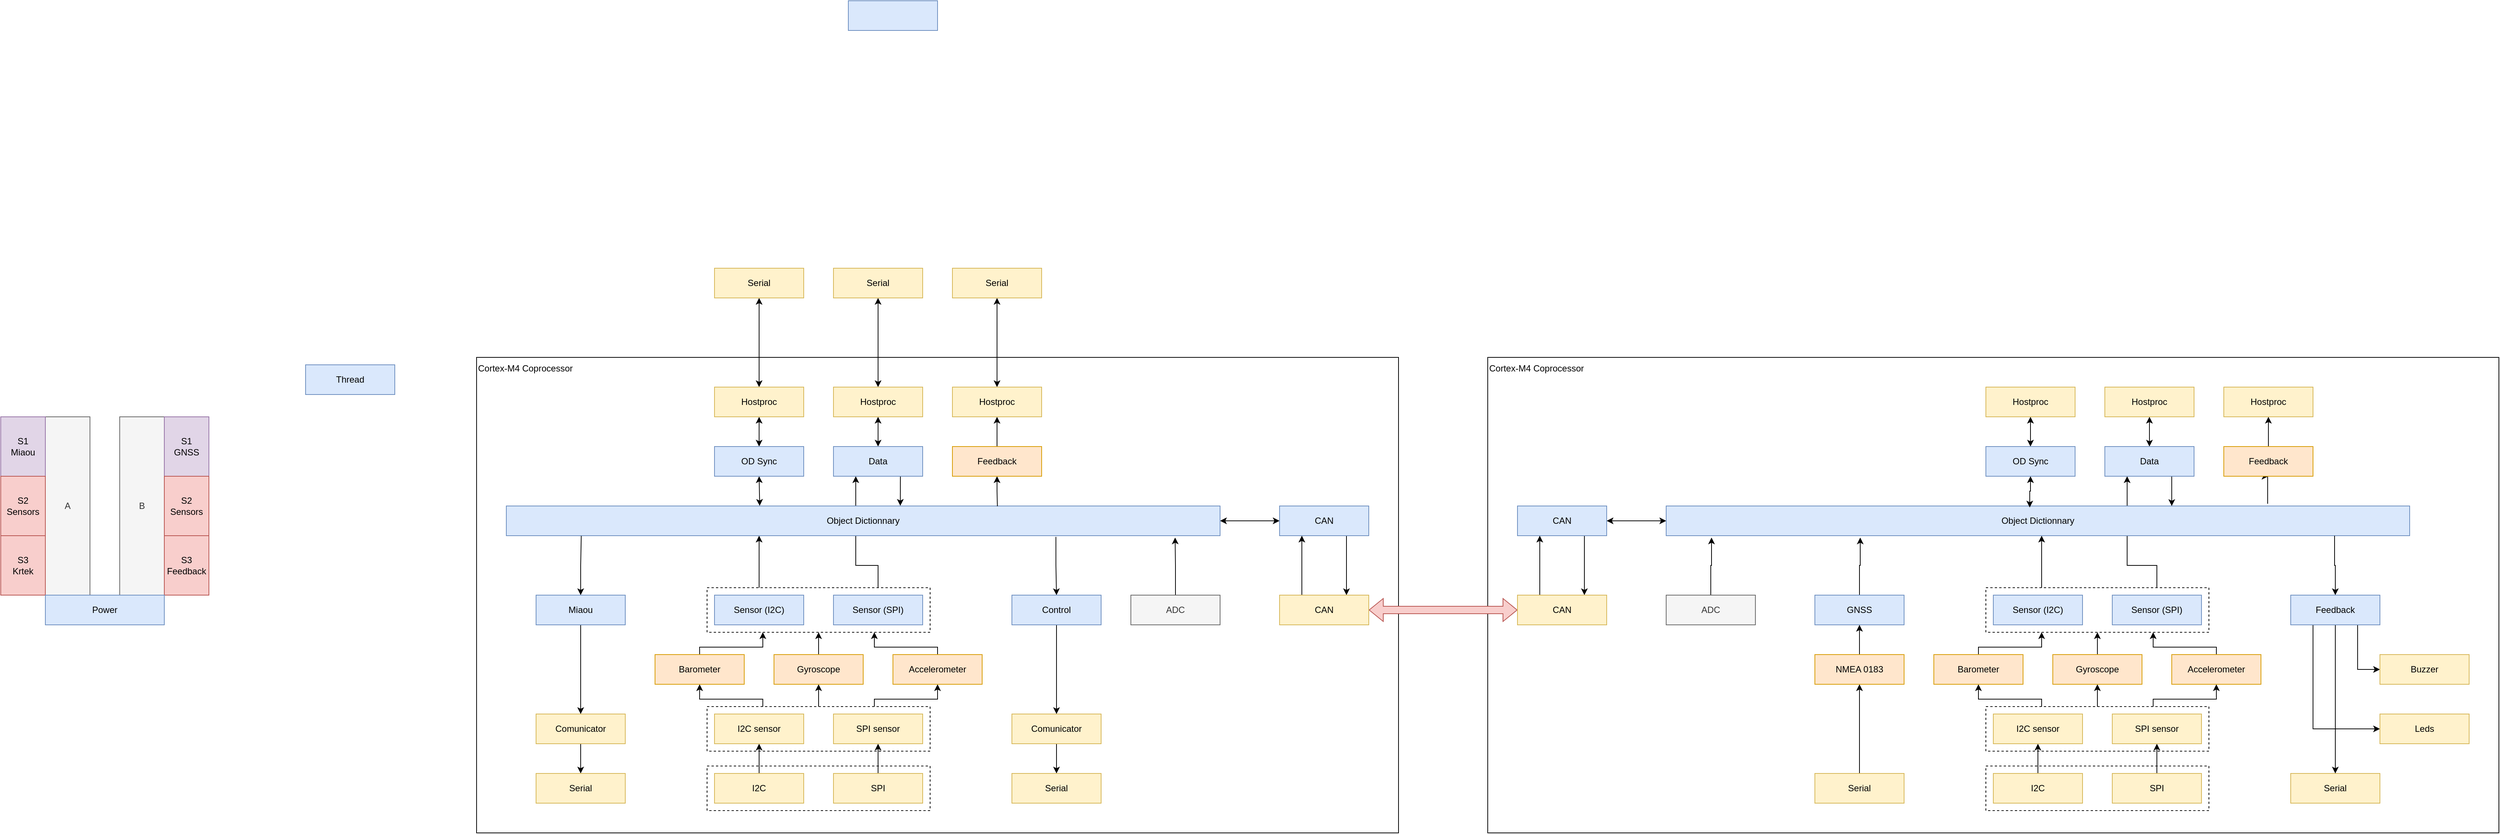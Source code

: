 <mxfile version="20.2.3" type="github">
  <diagram id="oHM9Ts-oEpWvEqwn-NW8" name="Page-1">
    <mxGraphModel dx="3694" dy="2620" grid="1" gridSize="10" guides="1" tooltips="1" connect="1" arrows="1" fold="1" page="1" pageScale="1" pageWidth="850" pageHeight="1100" math="0" shadow="0">
      <root>
        <mxCell id="0" />
        <mxCell id="1" parent="0" />
        <mxCell id="fYRwV2_t_8ricet78tLy-146" value="" style="rounded=0;whiteSpace=wrap;html=1;fillColor=none;" vertex="1" parent="1">
          <mxGeometry x="1400" width="1360" height="640" as="geometry" />
        </mxCell>
        <mxCell id="fYRwV2_t_8ricet78tLy-145" value="" style="rounded=0;whiteSpace=wrap;html=1;fillColor=none;" vertex="1" parent="1">
          <mxGeometry x="40" width="1240" height="640" as="geometry" />
        </mxCell>
        <mxCell id="fYRwV2_t_8ricet78tLy-48" value="" style="edgeStyle=orthogonalEdgeStyle;rounded=0;orthogonalLoop=1;jettySize=auto;html=1;" edge="1" parent="1" source="fYRwV2_t_8ricet78tLy-1">
          <mxGeometry relative="1" as="geometry">
            <mxPoint x="420" y="240" as="targetPoint" />
            <Array as="points">
              <mxPoint x="420" y="240" />
            </Array>
          </mxGeometry>
        </mxCell>
        <mxCell id="fYRwV2_t_8ricet78tLy-47" style="edgeStyle=orthogonalEdgeStyle;rounded=0;orthogonalLoop=1;jettySize=auto;html=1;entryX=0.25;entryY=1;entryDx=0;entryDy=0;exitX=0.5;exitY=0;exitDx=0;exitDy=0;" edge="1" parent="1" source="fYRwV2_t_8ricet78tLy-2" target="fYRwV2_t_8ricet78tLy-43">
          <mxGeometry relative="1" as="geometry">
            <mxPoint x="580" y="270" as="sourcePoint" />
            <Array as="points">
              <mxPoint x="580" y="280" />
              <mxPoint x="550" y="280" />
            </Array>
          </mxGeometry>
        </mxCell>
        <mxCell id="fYRwV2_t_8ricet78tLy-65" style="edgeStyle=orthogonalEdgeStyle;rounded=0;orthogonalLoop=1;jettySize=auto;html=1;exitX=0.25;exitY=0;exitDx=0;exitDy=0;entryX=0.5;entryY=1;entryDx=0;entryDy=0;startArrow=none;startFill=0;endArrow=classic;endFill=1;" edge="1" parent="1" source="fYRwV2_t_8ricet78tLy-12" target="fYRwV2_t_8ricet78tLy-29">
          <mxGeometry relative="1" as="geometry">
            <Array as="points">
              <mxPoint x="425" y="460" />
              <mxPoint x="340" y="460" />
            </Array>
          </mxGeometry>
        </mxCell>
        <mxCell id="fYRwV2_t_8ricet78tLy-66" style="edgeStyle=orthogonalEdgeStyle;rounded=0;orthogonalLoop=1;jettySize=auto;html=1;exitX=0.5;exitY=0;exitDx=0;exitDy=0;entryX=0.5;entryY=1;entryDx=0;entryDy=0;startArrow=none;startFill=0;endArrow=classic;endFill=1;" edge="1" parent="1" source="fYRwV2_t_8ricet78tLy-12" target="fYRwV2_t_8ricet78tLy-30">
          <mxGeometry relative="1" as="geometry" />
        </mxCell>
        <mxCell id="fYRwV2_t_8ricet78tLy-67" style="edgeStyle=orthogonalEdgeStyle;rounded=0;orthogonalLoop=1;jettySize=auto;html=1;exitX=0.75;exitY=0;exitDx=0;exitDy=0;entryX=0.5;entryY=1;entryDx=0;entryDy=0;startArrow=none;startFill=0;endArrow=classic;endFill=1;" edge="1" parent="1" source="fYRwV2_t_8ricet78tLy-12" target="fYRwV2_t_8ricet78tLy-31">
          <mxGeometry relative="1" as="geometry">
            <Array as="points">
              <mxPoint x="575" y="460" />
              <mxPoint x="660" y="460" />
            </Array>
          </mxGeometry>
        </mxCell>
        <mxCell id="fYRwV2_t_8ricet78tLy-12" value="" style="rounded=0;whiteSpace=wrap;html=1;dashed=1;fillColor=none;" vertex="1" parent="1">
          <mxGeometry x="350" y="470" width="300" height="60" as="geometry" />
        </mxCell>
        <mxCell id="fYRwV2_t_8ricet78tLy-13" value="" style="rounded=0;whiteSpace=wrap;html=1;dashed=1;fillColor=none;" vertex="1" parent="1">
          <mxGeometry x="350" y="550" width="300" height="60" as="geometry" />
        </mxCell>
        <mxCell id="fYRwV2_t_8ricet78tLy-11" value="" style="rounded=0;whiteSpace=wrap;html=1;dashed=1;fillColor=default;" vertex="1" parent="1">
          <mxGeometry x="350" y="310" width="300" height="60" as="geometry" />
        </mxCell>
        <mxCell id="fYRwV2_t_8ricet78tLy-1" value="Sensor (I2C)" style="rounded=0;whiteSpace=wrap;html=1;fillColor=#dae8fc;strokeColor=#6c8ebf;" vertex="1" parent="1">
          <mxGeometry x="360" y="320" width="120" height="40" as="geometry" />
        </mxCell>
        <mxCell id="fYRwV2_t_8ricet78tLy-2" value="&lt;div&gt;Sensor (SPI)&lt;/div&gt;" style="rounded=0;whiteSpace=wrap;html=1;fillColor=#dae8fc;strokeColor=#6c8ebf;" vertex="1" parent="1">
          <mxGeometry x="520" y="320" width="120" height="40" as="geometry" />
        </mxCell>
        <mxCell id="fYRwV2_t_8ricet78tLy-62" style="edgeStyle=orthogonalEdgeStyle;rounded=0;orthogonalLoop=1;jettySize=auto;html=1;exitX=0.5;exitY=1;exitDx=0;exitDy=0;entryX=0.5;entryY=0;entryDx=0;entryDy=0;startArrow=none;startFill=0;endArrow=classic;endFill=1;" edge="1" parent="1" source="fYRwV2_t_8ricet78tLy-3" target="fYRwV2_t_8ricet78tLy-26">
          <mxGeometry relative="1" as="geometry" />
        </mxCell>
        <mxCell id="fYRwV2_t_8ricet78tLy-3" value="Comunicator" style="rounded=0;whiteSpace=wrap;html=1;fillColor=#fff2cc;strokeColor=#d6b656;" vertex="1" parent="1">
          <mxGeometry x="120" y="480" width="120" height="40" as="geometry" />
        </mxCell>
        <mxCell id="fYRwV2_t_8ricet78tLy-77" style="edgeStyle=orthogonalEdgeStyle;rounded=0;orthogonalLoop=1;jettySize=auto;html=1;exitX=1;exitY=0.5;exitDx=0;exitDy=0;entryX=0;entryY=0.5;entryDx=0;entryDy=0;startArrow=classic;startFill=1;endArrow=classic;endFill=1;" edge="1" parent="1" source="fYRwV2_t_8ricet78tLy-4" target="fYRwV2_t_8ricet78tLy-40">
          <mxGeometry relative="1" as="geometry" />
        </mxCell>
        <mxCell id="fYRwV2_t_8ricet78tLy-4" value="Object Dictionnary" style="rounded=0;whiteSpace=wrap;html=1;fillColor=#dae8fc;strokeColor=#6c8ebf;" vertex="1" parent="1">
          <mxGeometry x="80" y="200" width="960" height="40" as="geometry" />
        </mxCell>
        <mxCell id="fYRwV2_t_8ricet78tLy-6" value="Thread" style="rounded=0;whiteSpace=wrap;html=1;fillColor=#dae8fc;strokeColor=#6c8ebf;" vertex="1" parent="1">
          <mxGeometry x="-190" y="10" width="120" height="40" as="geometry" />
        </mxCell>
        <mxCell id="fYRwV2_t_8ricet78tLy-63" style="edgeStyle=orthogonalEdgeStyle;rounded=0;orthogonalLoop=1;jettySize=auto;html=1;exitX=0.5;exitY=0;exitDx=0;exitDy=0;entryX=0.5;entryY=1;entryDx=0;entryDy=0;startArrow=none;startFill=0;endArrow=classic;endFill=1;" edge="1" parent="1" source="fYRwV2_t_8ricet78tLy-7" target="fYRwV2_t_8ricet78tLy-8">
          <mxGeometry relative="1" as="geometry" />
        </mxCell>
        <mxCell id="fYRwV2_t_8ricet78tLy-7" value="I2C" style="rounded=0;whiteSpace=wrap;html=1;fillColor=#fff2cc;strokeColor=#d6b656;" vertex="1" parent="1">
          <mxGeometry x="360" y="560" width="120" height="40" as="geometry" />
        </mxCell>
        <mxCell id="fYRwV2_t_8ricet78tLy-8" value="I2C sensor" style="rounded=0;whiteSpace=wrap;html=1;fillColor=#fff2cc;strokeColor=#d6b656;" vertex="1" parent="1">
          <mxGeometry x="360" y="480" width="120" height="40" as="geometry" />
        </mxCell>
        <mxCell id="fYRwV2_t_8ricet78tLy-64" style="edgeStyle=orthogonalEdgeStyle;rounded=0;orthogonalLoop=1;jettySize=auto;html=1;exitX=0.5;exitY=0;exitDx=0;exitDy=0;entryX=0.5;entryY=1;entryDx=0;entryDy=0;startArrow=none;startFill=0;endArrow=classic;endFill=1;" edge="1" parent="1" source="fYRwV2_t_8ricet78tLy-9" target="fYRwV2_t_8ricet78tLy-10">
          <mxGeometry relative="1" as="geometry" />
        </mxCell>
        <mxCell id="fYRwV2_t_8ricet78tLy-9" value="SPI" style="rounded=0;whiteSpace=wrap;html=1;fillColor=#fff2cc;strokeColor=#d6b656;" vertex="1" parent="1">
          <mxGeometry x="520" y="560" width="120" height="40" as="geometry" />
        </mxCell>
        <mxCell id="fYRwV2_t_8ricet78tLy-10" value="SPI sensor" style="rounded=0;whiteSpace=wrap;html=1;fillColor=#fff2cc;strokeColor=#d6b656;" vertex="1" parent="1">
          <mxGeometry x="520" y="480" width="120" height="40" as="geometry" />
        </mxCell>
        <mxCell id="fYRwV2_t_8ricet78tLy-14" value="A" style="rounded=0;whiteSpace=wrap;html=1;fillColor=#f5f5f5;fontColor=#333333;strokeColor=#666666;" vertex="1" parent="1">
          <mxGeometry x="-540" y="80" width="60" height="240" as="geometry" />
        </mxCell>
        <mxCell id="fYRwV2_t_8ricet78tLy-15" value="B" style="rounded=0;whiteSpace=wrap;html=1;fillColor=#f5f5f5;fontColor=#333333;strokeColor=#666666;" vertex="1" parent="1">
          <mxGeometry x="-440" y="80" width="60" height="240" as="geometry" />
        </mxCell>
        <mxCell id="fYRwV2_t_8ricet78tLy-16" value="S1&lt;br&gt;Miaou" style="rounded=0;whiteSpace=wrap;html=1;fillColor=#e1d5e7;strokeColor=#9673a6;" vertex="1" parent="1">
          <mxGeometry x="-600" y="80" width="60" height="80" as="geometry" />
        </mxCell>
        <mxCell id="fYRwV2_t_8ricet78tLy-17" value="S2&lt;br&gt;Sensors" style="rounded=0;whiteSpace=wrap;html=1;fillColor=#f8cecc;strokeColor=#b85450;" vertex="1" parent="1">
          <mxGeometry x="-600" y="160" width="60" height="80" as="geometry" />
        </mxCell>
        <mxCell id="fYRwV2_t_8ricet78tLy-18" value="S1&lt;br&gt;GNSS" style="rounded=0;whiteSpace=wrap;html=1;fillColor=#e1d5e7;strokeColor=#9673a6;" vertex="1" parent="1">
          <mxGeometry x="-380" y="80" width="60" height="80" as="geometry" />
        </mxCell>
        <mxCell id="fYRwV2_t_8ricet78tLy-19" value="S2&lt;br&gt;Sensors" style="rounded=0;whiteSpace=wrap;html=1;fillColor=#f8cecc;strokeColor=#b85450;" vertex="1" parent="1">
          <mxGeometry x="-380" y="160" width="60" height="80" as="geometry" />
        </mxCell>
        <mxCell id="fYRwV2_t_8ricet78tLy-20" value="S3&lt;br&gt;Krtek" style="rounded=0;whiteSpace=wrap;html=1;fillColor=#f8cecc;strokeColor=#b85450;" vertex="1" parent="1">
          <mxGeometry x="-600" y="240" width="60" height="80" as="geometry" />
        </mxCell>
        <mxCell id="fYRwV2_t_8ricet78tLy-21" value="S3&lt;br&gt;Feedback" style="rounded=0;whiteSpace=wrap;html=1;fillColor=#f8cecc;strokeColor=#b85450;" vertex="1" parent="1">
          <mxGeometry x="-380" y="240" width="60" height="80" as="geometry" />
        </mxCell>
        <mxCell id="fYRwV2_t_8ricet78tLy-22" value="Power" style="rounded=0;whiteSpace=wrap;html=1;fillColor=#dae8fc;strokeColor=#6c8ebf;" vertex="1" parent="1">
          <mxGeometry x="-540" y="320" width="160" height="40" as="geometry" />
        </mxCell>
        <mxCell id="fYRwV2_t_8ricet78tLy-72" style="edgeStyle=orthogonalEdgeStyle;rounded=0;orthogonalLoop=1;jettySize=auto;html=1;exitX=0.5;exitY=1;exitDx=0;exitDy=0;entryX=0.5;entryY=0;entryDx=0;entryDy=0;startArrow=none;startFill=0;endArrow=classic;endFill=1;" edge="1" parent="1" source="fYRwV2_t_8ricet78tLy-25" target="fYRwV2_t_8ricet78tLy-27">
          <mxGeometry relative="1" as="geometry" />
        </mxCell>
        <mxCell id="fYRwV2_t_8ricet78tLy-25" value="Comunicator" style="rounded=0;whiteSpace=wrap;html=1;fillColor=#fff2cc;strokeColor=#d6b656;" vertex="1" parent="1">
          <mxGeometry x="760" y="480" width="120" height="40" as="geometry" />
        </mxCell>
        <mxCell id="fYRwV2_t_8ricet78tLy-26" value="Serial" style="rounded=0;whiteSpace=wrap;html=1;fillColor=#fff2cc;strokeColor=#d6b656;" vertex="1" parent="1">
          <mxGeometry x="120" y="560" width="120" height="40" as="geometry" />
        </mxCell>
        <mxCell id="fYRwV2_t_8ricet78tLy-27" value="Serial" style="rounded=0;whiteSpace=wrap;html=1;fillColor=#fff2cc;strokeColor=#d6b656;" vertex="1" parent="1">
          <mxGeometry x="760" y="560" width="120" height="40" as="geometry" />
        </mxCell>
        <mxCell id="fYRwV2_t_8ricet78tLy-60" style="edgeStyle=orthogonalEdgeStyle;rounded=0;orthogonalLoop=1;jettySize=auto;html=1;exitX=0.5;exitY=0;exitDx=0;exitDy=0;entryX=0.105;entryY=1.008;entryDx=0;entryDy=0;entryPerimeter=0;startArrow=classic;startFill=1;endArrow=none;endFill=0;" edge="1" parent="1" source="fYRwV2_t_8ricet78tLy-28" target="fYRwV2_t_8ricet78tLy-4">
          <mxGeometry relative="1" as="geometry" />
        </mxCell>
        <mxCell id="fYRwV2_t_8ricet78tLy-61" style="edgeStyle=orthogonalEdgeStyle;rounded=0;orthogonalLoop=1;jettySize=auto;html=1;exitX=0.5;exitY=1;exitDx=0;exitDy=0;entryX=0.5;entryY=0;entryDx=0;entryDy=0;startArrow=none;startFill=0;endArrow=classic;endFill=1;" edge="1" parent="1" source="fYRwV2_t_8ricet78tLy-28" target="fYRwV2_t_8ricet78tLy-3">
          <mxGeometry relative="1" as="geometry" />
        </mxCell>
        <mxCell id="fYRwV2_t_8ricet78tLy-28" value="Miaou" style="rounded=0;whiteSpace=wrap;html=1;fillColor=#dae8fc;strokeColor=#6c8ebf;" vertex="1" parent="1">
          <mxGeometry x="120" y="320" width="120" height="40" as="geometry" />
        </mxCell>
        <mxCell id="fYRwV2_t_8ricet78tLy-68" style="edgeStyle=orthogonalEdgeStyle;rounded=0;orthogonalLoop=1;jettySize=auto;html=1;exitX=0.5;exitY=0;exitDx=0;exitDy=0;entryX=0.25;entryY=1;entryDx=0;entryDy=0;startArrow=none;startFill=0;endArrow=classic;endFill=1;" edge="1" parent="1" source="fYRwV2_t_8ricet78tLy-29" target="fYRwV2_t_8ricet78tLy-11">
          <mxGeometry relative="1" as="geometry">
            <Array as="points">
              <mxPoint x="340" y="390" />
              <mxPoint x="425" y="390" />
            </Array>
          </mxGeometry>
        </mxCell>
        <mxCell id="fYRwV2_t_8ricet78tLy-29" value="Barometer" style="rounded=0;whiteSpace=wrap;html=1;fillColor=#ffe6cc;strokeColor=#d79b00;" vertex="1" parent="1">
          <mxGeometry x="280" y="400" width="120" height="40" as="geometry" />
        </mxCell>
        <mxCell id="fYRwV2_t_8ricet78tLy-70" style="edgeStyle=orthogonalEdgeStyle;rounded=0;orthogonalLoop=1;jettySize=auto;html=1;exitX=0.5;exitY=0;exitDx=0;exitDy=0;entryX=0.5;entryY=1;entryDx=0;entryDy=0;startArrow=none;startFill=0;endArrow=classic;endFill=1;" edge="1" parent="1" source="fYRwV2_t_8ricet78tLy-30" target="fYRwV2_t_8ricet78tLy-11">
          <mxGeometry relative="1" as="geometry" />
        </mxCell>
        <mxCell id="fYRwV2_t_8ricet78tLy-30" value="Gyroscope" style="rounded=0;whiteSpace=wrap;html=1;fillColor=#ffe6cc;strokeColor=#d79b00;" vertex="1" parent="1">
          <mxGeometry x="440" y="400" width="120" height="40" as="geometry" />
        </mxCell>
        <mxCell id="fYRwV2_t_8ricet78tLy-69" style="edgeStyle=orthogonalEdgeStyle;rounded=0;orthogonalLoop=1;jettySize=auto;html=1;exitX=0.5;exitY=0;exitDx=0;exitDy=0;entryX=0.75;entryY=1;entryDx=0;entryDy=0;startArrow=none;startFill=0;endArrow=classic;endFill=1;" edge="1" parent="1" source="fYRwV2_t_8ricet78tLy-31" target="fYRwV2_t_8ricet78tLy-11">
          <mxGeometry relative="1" as="geometry">
            <Array as="points">
              <mxPoint x="660" y="390" />
              <mxPoint x="575" y="390" />
            </Array>
          </mxGeometry>
        </mxCell>
        <mxCell id="fYRwV2_t_8ricet78tLy-31" value="Accelerometer" style="rounded=0;whiteSpace=wrap;html=1;fillColor=#ffe6cc;strokeColor=#d79b00;" vertex="1" parent="1">
          <mxGeometry x="600" y="400" width="120" height="40" as="geometry" />
        </mxCell>
        <mxCell id="fYRwV2_t_8ricet78tLy-143" style="edgeStyle=orthogonalEdgeStyle;rounded=0;orthogonalLoop=1;jettySize=auto;html=1;exitX=0.5;exitY=0;exitDx=0;exitDy=0;entryX=0.937;entryY=1.062;entryDx=0;entryDy=0;entryPerimeter=0;startArrow=none;startFill=0;endArrow=classic;endFill=1;" edge="1" parent="1" source="fYRwV2_t_8ricet78tLy-38" target="fYRwV2_t_8ricet78tLy-4">
          <mxGeometry relative="1" as="geometry" />
        </mxCell>
        <mxCell id="fYRwV2_t_8ricet78tLy-38" value="ADC" style="rounded=0;whiteSpace=wrap;html=1;fillColor=#f5f5f5;strokeColor=#666666;fontColor=#333333;" vertex="1" parent="1">
          <mxGeometry x="920" y="320" width="120" height="40" as="geometry" />
        </mxCell>
        <mxCell id="fYRwV2_t_8ricet78tLy-73" style="edgeStyle=orthogonalEdgeStyle;rounded=0;orthogonalLoop=1;jettySize=auto;html=1;exitX=0.5;exitY=1;exitDx=0;exitDy=0;startArrow=none;startFill=0;endArrow=classic;endFill=1;entryX=0.5;entryY=0;entryDx=0;entryDy=0;" edge="1" parent="1" source="fYRwV2_t_8ricet78tLy-39" target="fYRwV2_t_8ricet78tLy-25">
          <mxGeometry relative="1" as="geometry">
            <mxPoint x="820.667" y="420" as="targetPoint" />
          </mxGeometry>
        </mxCell>
        <mxCell id="fYRwV2_t_8ricet78tLy-74" style="edgeStyle=orthogonalEdgeStyle;rounded=0;orthogonalLoop=1;jettySize=auto;html=1;exitX=0.77;exitY=1.042;exitDx=0;exitDy=0;entryX=0.5;entryY=0;entryDx=0;entryDy=0;startArrow=none;startFill=0;endArrow=classic;endFill=1;exitPerimeter=0;" edge="1" parent="1" source="fYRwV2_t_8ricet78tLy-4" target="fYRwV2_t_8ricet78tLy-39">
          <mxGeometry relative="1" as="geometry" />
        </mxCell>
        <mxCell id="fYRwV2_t_8ricet78tLy-39" value="Control" style="rounded=0;whiteSpace=wrap;html=1;fillColor=#dae8fc;strokeColor=#6c8ebf;" vertex="1" parent="1">
          <mxGeometry x="760" y="320" width="120" height="40" as="geometry" />
        </mxCell>
        <mxCell id="fYRwV2_t_8ricet78tLy-76" style="edgeStyle=orthogonalEdgeStyle;rounded=0;orthogonalLoop=1;jettySize=auto;html=1;exitX=0.75;exitY=1;exitDx=0;exitDy=0;entryX=0.75;entryY=0;entryDx=0;entryDy=0;startArrow=none;startFill=0;endArrow=classic;endFill=1;" edge="1" parent="1" source="fYRwV2_t_8ricet78tLy-40" target="fYRwV2_t_8ricet78tLy-41">
          <mxGeometry relative="1" as="geometry" />
        </mxCell>
        <mxCell id="fYRwV2_t_8ricet78tLy-40" value="CAN" style="rounded=0;whiteSpace=wrap;html=1;fillColor=#dae8fc;strokeColor=#6c8ebf;" vertex="1" parent="1">
          <mxGeometry x="1120" y="200" width="120" height="40" as="geometry" />
        </mxCell>
        <mxCell id="fYRwV2_t_8ricet78tLy-75" style="edgeStyle=orthogonalEdgeStyle;rounded=0;orthogonalLoop=1;jettySize=auto;html=1;exitX=0.25;exitY=0;exitDx=0;exitDy=0;entryX=0.25;entryY=1;entryDx=0;entryDy=0;startArrow=none;startFill=0;endArrow=classic;endFill=1;" edge="1" parent="1" source="fYRwV2_t_8ricet78tLy-41" target="fYRwV2_t_8ricet78tLy-40">
          <mxGeometry relative="1" as="geometry" />
        </mxCell>
        <mxCell id="fYRwV2_t_8ricet78tLy-150" style="edgeStyle=orthogonalEdgeStyle;rounded=0;orthogonalLoop=1;jettySize=auto;html=1;exitX=1;exitY=0.5;exitDx=0;exitDy=0;entryX=0;entryY=0.5;entryDx=0;entryDy=0;startArrow=classic;startFill=1;endArrow=classic;endFill=1;shape=flexArrow;fillColor=#f8cecc;strokeColor=#b85450;" edge="1" parent="1" source="fYRwV2_t_8ricet78tLy-41" target="fYRwV2_t_8ricet78tLy-118">
          <mxGeometry relative="1" as="geometry" />
        </mxCell>
        <mxCell id="fYRwV2_t_8ricet78tLy-41" value="CAN" style="rounded=0;whiteSpace=wrap;html=1;fillColor=#fff2cc;strokeColor=#d6b656;" vertex="1" parent="1">
          <mxGeometry x="1120" y="320" width="120" height="40" as="geometry" />
        </mxCell>
        <mxCell id="fYRwV2_t_8ricet78tLy-53" style="edgeStyle=orthogonalEdgeStyle;rounded=0;orthogonalLoop=1;jettySize=auto;html=1;exitX=0.5;exitY=0;exitDx=0;exitDy=0;entryX=0.5;entryY=1;entryDx=0;entryDy=0;startArrow=classic;startFill=1;" edge="1" parent="1" source="fYRwV2_t_8ricet78tLy-42" target="fYRwV2_t_8ricet78tLy-51">
          <mxGeometry relative="1" as="geometry" />
        </mxCell>
        <mxCell id="fYRwV2_t_8ricet78tLy-55" style="edgeStyle=orthogonalEdgeStyle;rounded=0;orthogonalLoop=1;jettySize=auto;html=1;exitX=0.5;exitY=1;exitDx=0;exitDy=0;entryX=0.355;entryY=-0.007;entryDx=0;entryDy=0;entryPerimeter=0;startArrow=classic;startFill=1;" edge="1" parent="1" source="fYRwV2_t_8ricet78tLy-42" target="fYRwV2_t_8ricet78tLy-4">
          <mxGeometry relative="1" as="geometry" />
        </mxCell>
        <mxCell id="fYRwV2_t_8ricet78tLy-42" value="OD Sync" style="rounded=0;whiteSpace=wrap;html=1;fillColor=#dae8fc;strokeColor=#6c8ebf;" vertex="1" parent="1">
          <mxGeometry x="360" y="120" width="120" height="40" as="geometry" />
        </mxCell>
        <mxCell id="fYRwV2_t_8ricet78tLy-49" style="edgeStyle=orthogonalEdgeStyle;rounded=0;orthogonalLoop=1;jettySize=auto;html=1;exitX=0.5;exitY=0;exitDx=0;exitDy=0;entryX=0.5;entryY=1;entryDx=0;entryDy=0;startArrow=classic;startFill=1;" edge="1" parent="1" source="fYRwV2_t_8ricet78tLy-43" target="fYRwV2_t_8ricet78tLy-44">
          <mxGeometry relative="1" as="geometry" />
        </mxCell>
        <mxCell id="fYRwV2_t_8ricet78tLy-54" style="edgeStyle=orthogonalEdgeStyle;rounded=0;orthogonalLoop=1;jettySize=auto;html=1;exitX=0.75;exitY=1;exitDx=0;exitDy=0;entryX=0.552;entryY=-0.007;entryDx=0;entryDy=0;entryPerimeter=0;startArrow=none;startFill=0;" edge="1" parent="1" source="fYRwV2_t_8ricet78tLy-43" target="fYRwV2_t_8ricet78tLy-4">
          <mxGeometry relative="1" as="geometry" />
        </mxCell>
        <mxCell id="fYRwV2_t_8ricet78tLy-43" value="Data" style="rounded=0;whiteSpace=wrap;html=1;fillColor=#dae8fc;strokeColor=#6c8ebf;" vertex="1" parent="1">
          <mxGeometry x="520" y="120" width="120" height="40" as="geometry" />
        </mxCell>
        <mxCell id="fYRwV2_t_8ricet78tLy-153" style="edgeStyle=orthogonalEdgeStyle;rounded=0;orthogonalLoop=1;jettySize=auto;html=1;exitX=0.5;exitY=0;exitDx=0;exitDy=0;entryX=0.5;entryY=1;entryDx=0;entryDy=0;startArrow=classic;startFill=1;endArrow=classic;endFill=1;" edge="1" parent="1" source="fYRwV2_t_8ricet78tLy-44" target="fYRwV2_t_8ricet78tLy-152">
          <mxGeometry relative="1" as="geometry" />
        </mxCell>
        <mxCell id="fYRwV2_t_8ricet78tLy-44" value="Hostproc" style="rounded=0;whiteSpace=wrap;html=1;fillColor=#fff2cc;strokeColor=#d6b656;" vertex="1" parent="1">
          <mxGeometry x="520" y="40" width="120" height="40" as="geometry" />
        </mxCell>
        <mxCell id="fYRwV2_t_8ricet78tLy-57" style="edgeStyle=orthogonalEdgeStyle;rounded=0;orthogonalLoop=1;jettySize=auto;html=1;exitX=0.5;exitY=1;exitDx=0;exitDy=0;entryX=0.688;entryY=0.008;entryDx=0;entryDy=0;entryPerimeter=0;startArrow=classic;startFill=1;endArrow=none;endFill=0;" edge="1" parent="1" source="fYRwV2_t_8ricet78tLy-45" target="fYRwV2_t_8ricet78tLy-4">
          <mxGeometry relative="1" as="geometry" />
        </mxCell>
        <mxCell id="fYRwV2_t_8ricet78tLy-58" style="edgeStyle=orthogonalEdgeStyle;rounded=0;orthogonalLoop=1;jettySize=auto;html=1;exitX=0.5;exitY=0;exitDx=0;exitDy=0;entryX=0.5;entryY=1;entryDx=0;entryDy=0;startArrow=none;startFill=0;endArrow=classic;endFill=1;" edge="1" parent="1" source="fYRwV2_t_8ricet78tLy-45" target="fYRwV2_t_8ricet78tLy-50">
          <mxGeometry relative="1" as="geometry" />
        </mxCell>
        <mxCell id="fYRwV2_t_8ricet78tLy-45" value="Feedback" style="rounded=0;whiteSpace=wrap;html=1;fillColor=#ffe6cc;strokeColor=#d79b00;" vertex="1" parent="1">
          <mxGeometry x="680" y="120" width="120" height="40" as="geometry" />
        </mxCell>
        <mxCell id="fYRwV2_t_8ricet78tLy-158" style="edgeStyle=orthogonalEdgeStyle;rounded=0;orthogonalLoop=1;jettySize=auto;html=1;exitX=0.5;exitY=0;exitDx=0;exitDy=0;entryX=0.5;entryY=1;entryDx=0;entryDy=0;startArrow=classic;startFill=1;endArrow=classic;endFill=1;" edge="1" parent="1" source="fYRwV2_t_8ricet78tLy-50" target="fYRwV2_t_8ricet78tLy-156">
          <mxGeometry relative="1" as="geometry" />
        </mxCell>
        <mxCell id="fYRwV2_t_8ricet78tLy-50" value="Hostproc" style="rounded=0;whiteSpace=wrap;html=1;fillColor=#fff2cc;strokeColor=#d6b656;" vertex="1" parent="1">
          <mxGeometry x="680" y="40" width="120" height="40" as="geometry" />
        </mxCell>
        <mxCell id="fYRwV2_t_8ricet78tLy-155" style="edgeStyle=orthogonalEdgeStyle;rounded=0;orthogonalLoop=1;jettySize=auto;html=1;exitX=0.5;exitY=0;exitDx=0;exitDy=0;entryX=0.5;entryY=1;entryDx=0;entryDy=0;startArrow=classic;startFill=1;endArrow=classic;endFill=1;" edge="1" parent="1" source="fYRwV2_t_8ricet78tLy-51" target="fYRwV2_t_8ricet78tLy-154">
          <mxGeometry relative="1" as="geometry" />
        </mxCell>
        <mxCell id="fYRwV2_t_8ricet78tLy-51" value="Hostproc" style="rounded=0;whiteSpace=wrap;html=1;fillColor=#fff2cc;strokeColor=#d6b656;" vertex="1" parent="1">
          <mxGeometry x="360" y="40" width="120" height="40" as="geometry" />
        </mxCell>
        <mxCell id="fYRwV2_t_8ricet78tLy-78" value="" style="edgeStyle=orthogonalEdgeStyle;rounded=0;orthogonalLoop=1;jettySize=auto;html=1;" edge="1" parent="1" source="fYRwV2_t_8ricet78tLy-86">
          <mxGeometry relative="1" as="geometry">
            <mxPoint x="2145" y="240" as="targetPoint" />
            <Array as="points">
              <mxPoint x="2145" y="240" />
            </Array>
          </mxGeometry>
        </mxCell>
        <mxCell id="fYRwV2_t_8ricet78tLy-79" style="edgeStyle=orthogonalEdgeStyle;rounded=0;orthogonalLoop=1;jettySize=auto;html=1;entryX=0.25;entryY=1;entryDx=0;entryDy=0;exitX=0.5;exitY=0;exitDx=0;exitDy=0;" edge="1" parent="1" source="fYRwV2_t_8ricet78tLy-87" target="fYRwV2_t_8ricet78tLy-124">
          <mxGeometry relative="1" as="geometry">
            <mxPoint x="2305" y="270" as="sourcePoint" />
            <Array as="points">
              <mxPoint x="2300" y="280" />
              <mxPoint x="2260" y="280" />
            </Array>
          </mxGeometry>
        </mxCell>
        <mxCell id="fYRwV2_t_8ricet78tLy-80" style="edgeStyle=orthogonalEdgeStyle;rounded=0;orthogonalLoop=1;jettySize=auto;html=1;exitX=0.25;exitY=0;exitDx=0;exitDy=0;entryX=0.5;entryY=1;entryDx=0;entryDy=0;startArrow=none;startFill=0;endArrow=classic;endFill=1;" edge="1" parent="1" source="fYRwV2_t_8ricet78tLy-83" target="fYRwV2_t_8ricet78tLy-106">
          <mxGeometry relative="1" as="geometry">
            <Array as="points">
              <mxPoint x="2145" y="460" />
              <mxPoint x="2060" y="460" />
            </Array>
          </mxGeometry>
        </mxCell>
        <mxCell id="fYRwV2_t_8ricet78tLy-81" style="edgeStyle=orthogonalEdgeStyle;rounded=0;orthogonalLoop=1;jettySize=auto;html=1;exitX=0.5;exitY=0;exitDx=0;exitDy=0;entryX=0.5;entryY=1;entryDx=0;entryDy=0;startArrow=none;startFill=0;endArrow=classic;endFill=1;" edge="1" parent="1" source="fYRwV2_t_8ricet78tLy-83" target="fYRwV2_t_8ricet78tLy-108">
          <mxGeometry relative="1" as="geometry" />
        </mxCell>
        <mxCell id="fYRwV2_t_8ricet78tLy-82" style="edgeStyle=orthogonalEdgeStyle;rounded=0;orthogonalLoop=1;jettySize=auto;html=1;exitX=0.75;exitY=0;exitDx=0;exitDy=0;entryX=0.5;entryY=1;entryDx=0;entryDy=0;startArrow=none;startFill=0;endArrow=classic;endFill=1;" edge="1" parent="1" source="fYRwV2_t_8ricet78tLy-83" target="fYRwV2_t_8ricet78tLy-110">
          <mxGeometry relative="1" as="geometry">
            <Array as="points">
              <mxPoint x="2295" y="460" />
              <mxPoint x="2380" y="460" />
            </Array>
          </mxGeometry>
        </mxCell>
        <mxCell id="fYRwV2_t_8ricet78tLy-83" value="" style="rounded=0;whiteSpace=wrap;html=1;dashed=1;fillColor=none;" vertex="1" parent="1">
          <mxGeometry x="2070" y="470" width="300" height="60" as="geometry" />
        </mxCell>
        <mxCell id="fYRwV2_t_8ricet78tLy-84" value="" style="rounded=0;whiteSpace=wrap;html=1;dashed=1;fillColor=none;" vertex="1" parent="1">
          <mxGeometry x="2070" y="550" width="300" height="60" as="geometry" />
        </mxCell>
        <mxCell id="fYRwV2_t_8ricet78tLy-85" value="" style="rounded=0;whiteSpace=wrap;html=1;dashed=1;fillColor=default;" vertex="1" parent="1">
          <mxGeometry x="2070" y="310" width="300" height="60" as="geometry" />
        </mxCell>
        <mxCell id="fYRwV2_t_8ricet78tLy-86" value="Sensor (I2C)" style="rounded=0;whiteSpace=wrap;html=1;fillColor=#dae8fc;strokeColor=#6c8ebf;" vertex="1" parent="1">
          <mxGeometry x="2080" y="320" width="120" height="40" as="geometry" />
        </mxCell>
        <mxCell id="fYRwV2_t_8ricet78tLy-87" value="&lt;div&gt;Sensor (SPI)&lt;/div&gt;" style="rounded=0;whiteSpace=wrap;html=1;fillColor=#dae8fc;strokeColor=#6c8ebf;" vertex="1" parent="1">
          <mxGeometry x="2240" y="320" width="120" height="40" as="geometry" />
        </mxCell>
        <mxCell id="fYRwV2_t_8ricet78tLy-91" value="Object Dictionnary" style="rounded=0;whiteSpace=wrap;html=1;fillColor=#dae8fc;strokeColor=#6c8ebf;" vertex="1" parent="1">
          <mxGeometry x="1640" y="200" width="1000" height="40" as="geometry" />
        </mxCell>
        <mxCell id="fYRwV2_t_8ricet78tLy-92" style="edgeStyle=orthogonalEdgeStyle;rounded=0;orthogonalLoop=1;jettySize=auto;html=1;exitX=0.5;exitY=0;exitDx=0;exitDy=0;entryX=0.5;entryY=1;entryDx=0;entryDy=0;startArrow=none;startFill=0;endArrow=classic;endFill=1;" edge="1" parent="1" source="fYRwV2_t_8ricet78tLy-93" target="fYRwV2_t_8ricet78tLy-94">
          <mxGeometry relative="1" as="geometry" />
        </mxCell>
        <mxCell id="fYRwV2_t_8ricet78tLy-93" value="I2C" style="rounded=0;whiteSpace=wrap;html=1;fillColor=#fff2cc;strokeColor=#d6b656;" vertex="1" parent="1">
          <mxGeometry x="2080" y="560" width="120" height="40" as="geometry" />
        </mxCell>
        <mxCell id="fYRwV2_t_8ricet78tLy-94" value="I2C sensor" style="rounded=0;whiteSpace=wrap;html=1;fillColor=#fff2cc;strokeColor=#d6b656;" vertex="1" parent="1">
          <mxGeometry x="2080" y="480" width="120" height="40" as="geometry" />
        </mxCell>
        <mxCell id="fYRwV2_t_8ricet78tLy-95" style="edgeStyle=orthogonalEdgeStyle;rounded=0;orthogonalLoop=1;jettySize=auto;html=1;exitX=0.5;exitY=0;exitDx=0;exitDy=0;entryX=0.5;entryY=1;entryDx=0;entryDy=0;startArrow=none;startFill=0;endArrow=classic;endFill=1;" edge="1" parent="1" source="fYRwV2_t_8ricet78tLy-96" target="fYRwV2_t_8ricet78tLy-97">
          <mxGeometry relative="1" as="geometry" />
        </mxCell>
        <mxCell id="fYRwV2_t_8ricet78tLy-96" value="SPI" style="rounded=0;whiteSpace=wrap;html=1;fillColor=#fff2cc;strokeColor=#d6b656;" vertex="1" parent="1">
          <mxGeometry x="2240" y="560" width="120" height="40" as="geometry" />
        </mxCell>
        <mxCell id="fYRwV2_t_8ricet78tLy-97" value="SPI sensor" style="rounded=0;whiteSpace=wrap;html=1;fillColor=#fff2cc;strokeColor=#d6b656;" vertex="1" parent="1">
          <mxGeometry x="2240" y="480" width="120" height="40" as="geometry" />
        </mxCell>
        <mxCell id="fYRwV2_t_8ricet78tLy-135" style="edgeStyle=orthogonalEdgeStyle;rounded=0;orthogonalLoop=1;jettySize=auto;html=1;exitX=0.5;exitY=0;exitDx=0;exitDy=0;entryX=0.5;entryY=1;entryDx=0;entryDy=0;startArrow=none;startFill=0;endArrow=classic;endFill=1;" edge="1" parent="1" source="fYRwV2_t_8ricet78tLy-100" target="fYRwV2_t_8ricet78tLy-134">
          <mxGeometry relative="1" as="geometry" />
        </mxCell>
        <mxCell id="fYRwV2_t_8ricet78tLy-100" value="Serial" style="rounded=0;whiteSpace=wrap;html=1;fillColor=#fff2cc;strokeColor=#d6b656;" vertex="1" parent="1">
          <mxGeometry x="1840" y="560" width="120" height="40" as="geometry" />
        </mxCell>
        <mxCell id="fYRwV2_t_8ricet78tLy-101" value="Serial" style="rounded=0;whiteSpace=wrap;html=1;fillColor=#fff2cc;strokeColor=#d6b656;" vertex="1" parent="1">
          <mxGeometry x="2480" y="560" width="120" height="40" as="geometry" />
        </mxCell>
        <mxCell id="fYRwV2_t_8ricet78tLy-137" style="edgeStyle=orthogonalEdgeStyle;rounded=0;orthogonalLoop=1;jettySize=auto;html=1;exitX=0.5;exitY=0;exitDx=0;exitDy=0;startArrow=none;startFill=0;endArrow=classic;endFill=1;entryX=0.261;entryY=1.062;entryDx=0;entryDy=0;entryPerimeter=0;" edge="1" parent="1" source="fYRwV2_t_8ricet78tLy-104" target="fYRwV2_t_8ricet78tLy-91">
          <mxGeometry relative="1" as="geometry">
            <mxPoint x="1898" y="240" as="targetPoint" />
          </mxGeometry>
        </mxCell>
        <mxCell id="fYRwV2_t_8ricet78tLy-104" value="GNSS" style="rounded=0;whiteSpace=wrap;html=1;fillColor=#dae8fc;strokeColor=#6c8ebf;" vertex="1" parent="1">
          <mxGeometry x="1840" y="320" width="120" height="40" as="geometry" />
        </mxCell>
        <mxCell id="fYRwV2_t_8ricet78tLy-105" style="edgeStyle=orthogonalEdgeStyle;rounded=0;orthogonalLoop=1;jettySize=auto;html=1;exitX=0.5;exitY=0;exitDx=0;exitDy=0;entryX=0.25;entryY=1;entryDx=0;entryDy=0;startArrow=none;startFill=0;endArrow=classic;endFill=1;" edge="1" parent="1" source="fYRwV2_t_8ricet78tLy-106" target="fYRwV2_t_8ricet78tLy-85">
          <mxGeometry relative="1" as="geometry">
            <Array as="points">
              <mxPoint x="2060" y="390" />
              <mxPoint x="2145" y="390" />
            </Array>
          </mxGeometry>
        </mxCell>
        <mxCell id="fYRwV2_t_8ricet78tLy-106" value="Barometer" style="rounded=0;whiteSpace=wrap;html=1;fillColor=#ffe6cc;strokeColor=#d79b00;" vertex="1" parent="1">
          <mxGeometry x="2000" y="400" width="120" height="40" as="geometry" />
        </mxCell>
        <mxCell id="fYRwV2_t_8ricet78tLy-107" style="edgeStyle=orthogonalEdgeStyle;rounded=0;orthogonalLoop=1;jettySize=auto;html=1;exitX=0.5;exitY=0;exitDx=0;exitDy=0;entryX=0.5;entryY=1;entryDx=0;entryDy=0;startArrow=none;startFill=0;endArrow=classic;endFill=1;" edge="1" parent="1" source="fYRwV2_t_8ricet78tLy-108" target="fYRwV2_t_8ricet78tLy-85">
          <mxGeometry relative="1" as="geometry" />
        </mxCell>
        <mxCell id="fYRwV2_t_8ricet78tLy-108" value="Gyroscope" style="rounded=0;whiteSpace=wrap;html=1;fillColor=#ffe6cc;strokeColor=#d79b00;" vertex="1" parent="1">
          <mxGeometry x="2160" y="400" width="120" height="40" as="geometry" />
        </mxCell>
        <mxCell id="fYRwV2_t_8ricet78tLy-109" style="edgeStyle=orthogonalEdgeStyle;rounded=0;orthogonalLoop=1;jettySize=auto;html=1;exitX=0.5;exitY=0;exitDx=0;exitDy=0;entryX=0.75;entryY=1;entryDx=0;entryDy=0;startArrow=none;startFill=0;endArrow=classic;endFill=1;" edge="1" parent="1" source="fYRwV2_t_8ricet78tLy-110" target="fYRwV2_t_8ricet78tLy-85">
          <mxGeometry relative="1" as="geometry">
            <Array as="points">
              <mxPoint x="2380" y="390" />
              <mxPoint x="2295" y="390" />
            </Array>
          </mxGeometry>
        </mxCell>
        <mxCell id="fYRwV2_t_8ricet78tLy-110" value="Accelerometer" style="rounded=0;whiteSpace=wrap;html=1;fillColor=#ffe6cc;strokeColor=#d79b00;" vertex="1" parent="1">
          <mxGeometry x="2320" y="400" width="120" height="40" as="geometry" />
        </mxCell>
        <mxCell id="fYRwV2_t_8ricet78tLy-144" style="edgeStyle=orthogonalEdgeStyle;rounded=0;orthogonalLoop=1;jettySize=auto;html=1;exitX=0.5;exitY=0;exitDx=0;exitDy=0;entryX=0.061;entryY=1.062;entryDx=0;entryDy=0;entryPerimeter=0;startArrow=none;startFill=0;endArrow=classic;endFill=1;" edge="1" parent="1" source="fYRwV2_t_8ricet78tLy-111" target="fYRwV2_t_8ricet78tLy-91">
          <mxGeometry relative="1" as="geometry" />
        </mxCell>
        <mxCell id="fYRwV2_t_8ricet78tLy-111" value="ADC" style="rounded=0;whiteSpace=wrap;html=1;fillColor=#f5f5f5;strokeColor=#666666;fontColor=#333333;" vertex="1" parent="1">
          <mxGeometry x="1640" y="320" width="120" height="40" as="geometry" />
        </mxCell>
        <mxCell id="fYRwV2_t_8ricet78tLy-112" style="edgeStyle=orthogonalEdgeStyle;rounded=0;orthogonalLoop=1;jettySize=auto;html=1;exitX=0.5;exitY=1;exitDx=0;exitDy=0;startArrow=none;startFill=0;endArrow=classic;endFill=1;entryX=0.5;entryY=0;entryDx=0;entryDy=0;" edge="1" parent="1" source="fYRwV2_t_8ricet78tLy-114" target="fYRwV2_t_8ricet78tLy-101">
          <mxGeometry relative="1" as="geometry">
            <mxPoint x="2540" y="480" as="targetPoint" />
          </mxGeometry>
        </mxCell>
        <mxCell id="fYRwV2_t_8ricet78tLy-113" style="edgeStyle=orthogonalEdgeStyle;rounded=0;orthogonalLoop=1;jettySize=auto;html=1;entryX=0.5;entryY=0;entryDx=0;entryDy=0;startArrow=none;startFill=0;endArrow=classic;endFill=1;exitX=0.899;exitY=1.003;exitDx=0;exitDy=0;exitPerimeter=0;" edge="1" parent="1" source="fYRwV2_t_8ricet78tLy-91" target="fYRwV2_t_8ricet78tLy-114">
          <mxGeometry relative="1" as="geometry">
            <mxPoint x="2540" y="250" as="sourcePoint" />
          </mxGeometry>
        </mxCell>
        <mxCell id="fYRwV2_t_8ricet78tLy-139" style="edgeStyle=orthogonalEdgeStyle;rounded=0;orthogonalLoop=1;jettySize=auto;html=1;exitX=0.75;exitY=1;exitDx=0;exitDy=0;entryX=0;entryY=0.5;entryDx=0;entryDy=0;startArrow=none;startFill=0;endArrow=classic;endFill=1;" edge="1" parent="1" source="fYRwV2_t_8ricet78tLy-114" target="fYRwV2_t_8ricet78tLy-138">
          <mxGeometry relative="1" as="geometry" />
        </mxCell>
        <mxCell id="fYRwV2_t_8ricet78tLy-142" style="edgeStyle=orthogonalEdgeStyle;rounded=0;orthogonalLoop=1;jettySize=auto;html=1;exitX=0.25;exitY=1;exitDx=0;exitDy=0;entryX=0;entryY=0.5;entryDx=0;entryDy=0;startArrow=none;startFill=0;endArrow=classic;endFill=1;" edge="1" parent="1" source="fYRwV2_t_8ricet78tLy-114" target="fYRwV2_t_8ricet78tLy-140">
          <mxGeometry relative="1" as="geometry" />
        </mxCell>
        <mxCell id="fYRwV2_t_8ricet78tLy-114" value="Feedback" style="rounded=0;whiteSpace=wrap;html=1;fillColor=#dae8fc;strokeColor=#6c8ebf;" vertex="1" parent="1">
          <mxGeometry x="2480" y="320" width="120" height="40" as="geometry" />
        </mxCell>
        <mxCell id="fYRwV2_t_8ricet78tLy-115" style="edgeStyle=orthogonalEdgeStyle;rounded=0;orthogonalLoop=1;jettySize=auto;html=1;exitX=0.75;exitY=1;exitDx=0;exitDy=0;entryX=0.75;entryY=0;entryDx=0;entryDy=0;startArrow=none;startFill=0;endArrow=classic;endFill=1;" edge="1" parent="1" source="fYRwV2_t_8ricet78tLy-116" target="fYRwV2_t_8ricet78tLy-118">
          <mxGeometry relative="1" as="geometry" />
        </mxCell>
        <mxCell id="fYRwV2_t_8ricet78tLy-131" style="edgeStyle=orthogonalEdgeStyle;rounded=0;orthogonalLoop=1;jettySize=auto;html=1;exitX=1;exitY=0.5;exitDx=0;exitDy=0;entryX=0;entryY=0.5;entryDx=0;entryDy=0;startArrow=classic;startFill=1;endArrow=classic;endFill=1;" edge="1" parent="1" source="fYRwV2_t_8ricet78tLy-116" target="fYRwV2_t_8ricet78tLy-91">
          <mxGeometry relative="1" as="geometry" />
        </mxCell>
        <mxCell id="fYRwV2_t_8ricet78tLy-116" value="CAN" style="rounded=0;whiteSpace=wrap;html=1;fillColor=#dae8fc;strokeColor=#6c8ebf;" vertex="1" parent="1">
          <mxGeometry x="1440" y="200" width="120" height="40" as="geometry" />
        </mxCell>
        <mxCell id="fYRwV2_t_8ricet78tLy-117" style="edgeStyle=orthogonalEdgeStyle;rounded=0;orthogonalLoop=1;jettySize=auto;html=1;exitX=0.25;exitY=0;exitDx=0;exitDy=0;entryX=0.25;entryY=1;entryDx=0;entryDy=0;startArrow=none;startFill=0;endArrow=classic;endFill=1;" edge="1" parent="1" source="fYRwV2_t_8ricet78tLy-118" target="fYRwV2_t_8ricet78tLy-116">
          <mxGeometry relative="1" as="geometry" />
        </mxCell>
        <mxCell id="fYRwV2_t_8ricet78tLy-118" value="CAN" style="rounded=0;whiteSpace=wrap;html=1;fillColor=#fff2cc;strokeColor=#d6b656;" vertex="1" parent="1">
          <mxGeometry x="1440" y="320" width="120" height="40" as="geometry" />
        </mxCell>
        <mxCell id="fYRwV2_t_8ricet78tLy-119" style="edgeStyle=orthogonalEdgeStyle;rounded=0;orthogonalLoop=1;jettySize=auto;html=1;exitX=0.5;exitY=0;exitDx=0;exitDy=0;entryX=0.5;entryY=1;entryDx=0;entryDy=0;startArrow=classic;startFill=1;" edge="1" parent="1" source="fYRwV2_t_8ricet78tLy-121" target="fYRwV2_t_8ricet78tLy-130">
          <mxGeometry relative="1" as="geometry" />
        </mxCell>
        <mxCell id="fYRwV2_t_8ricet78tLy-120" style="edgeStyle=orthogonalEdgeStyle;rounded=0;orthogonalLoop=1;jettySize=auto;html=1;exitX=0.5;exitY=1;exitDx=0;exitDy=0;entryX=0.489;entryY=0.05;entryDx=0;entryDy=0;entryPerimeter=0;startArrow=classic;startFill=1;" edge="1" parent="1" source="fYRwV2_t_8ricet78tLy-121" target="fYRwV2_t_8ricet78tLy-91">
          <mxGeometry relative="1" as="geometry" />
        </mxCell>
        <mxCell id="fYRwV2_t_8ricet78tLy-121" value="OD Sync" style="rounded=0;whiteSpace=wrap;html=1;fillColor=#dae8fc;strokeColor=#6c8ebf;" vertex="1" parent="1">
          <mxGeometry x="2070" y="120" width="120" height="40" as="geometry" />
        </mxCell>
        <mxCell id="fYRwV2_t_8ricet78tLy-122" style="edgeStyle=orthogonalEdgeStyle;rounded=0;orthogonalLoop=1;jettySize=auto;html=1;exitX=0.5;exitY=0;exitDx=0;exitDy=0;entryX=0.5;entryY=1;entryDx=0;entryDy=0;startArrow=classic;startFill=1;" edge="1" parent="1" source="fYRwV2_t_8ricet78tLy-124" target="fYRwV2_t_8ricet78tLy-125">
          <mxGeometry relative="1" as="geometry" />
        </mxCell>
        <mxCell id="fYRwV2_t_8ricet78tLy-123" style="edgeStyle=orthogonalEdgeStyle;rounded=0;orthogonalLoop=1;jettySize=auto;html=1;exitX=0.75;exitY=1;exitDx=0;exitDy=0;entryX=0.68;entryY=0;entryDx=0;entryDy=0;entryPerimeter=0;startArrow=none;startFill=0;" edge="1" parent="1" source="fYRwV2_t_8ricet78tLy-124" target="fYRwV2_t_8ricet78tLy-91">
          <mxGeometry relative="1" as="geometry">
            <Array as="points" />
          </mxGeometry>
        </mxCell>
        <mxCell id="fYRwV2_t_8ricet78tLy-124" value="Data" style="rounded=0;whiteSpace=wrap;html=1;fillColor=#dae8fc;strokeColor=#6c8ebf;" vertex="1" parent="1">
          <mxGeometry x="2230" y="120" width="120" height="40" as="geometry" />
        </mxCell>
        <mxCell id="fYRwV2_t_8ricet78tLy-125" value="Hostproc" style="rounded=0;whiteSpace=wrap;html=1;fillColor=#fff2cc;strokeColor=#d6b656;" vertex="1" parent="1">
          <mxGeometry x="2230" y="40" width="120" height="40" as="geometry" />
        </mxCell>
        <mxCell id="fYRwV2_t_8ricet78tLy-126" style="edgeStyle=orthogonalEdgeStyle;rounded=0;orthogonalLoop=1;jettySize=auto;html=1;exitX=0.5;exitY=1;exitDx=0;exitDy=0;entryX=0.809;entryY=-0.075;entryDx=0;entryDy=0;entryPerimeter=0;startArrow=classic;startFill=1;endArrow=none;endFill=0;" edge="1" parent="1" source="fYRwV2_t_8ricet78tLy-128" target="fYRwV2_t_8ricet78tLy-91">
          <mxGeometry relative="1" as="geometry" />
        </mxCell>
        <mxCell id="fYRwV2_t_8ricet78tLy-127" style="edgeStyle=orthogonalEdgeStyle;rounded=0;orthogonalLoop=1;jettySize=auto;html=1;exitX=0.5;exitY=0;exitDx=0;exitDy=0;entryX=0.5;entryY=1;entryDx=0;entryDy=0;startArrow=none;startFill=0;endArrow=classic;endFill=1;" edge="1" parent="1" source="fYRwV2_t_8ricet78tLy-128" target="fYRwV2_t_8ricet78tLy-129">
          <mxGeometry relative="1" as="geometry" />
        </mxCell>
        <mxCell id="fYRwV2_t_8ricet78tLy-128" value="Feedback" style="rounded=0;whiteSpace=wrap;html=1;fillColor=#ffe6cc;strokeColor=#d79b00;" vertex="1" parent="1">
          <mxGeometry x="2390" y="120" width="120" height="40" as="geometry" />
        </mxCell>
        <mxCell id="fYRwV2_t_8ricet78tLy-129" value="Hostproc" style="rounded=0;whiteSpace=wrap;html=1;fillColor=#fff2cc;strokeColor=#d6b656;" vertex="1" parent="1">
          <mxGeometry x="2390" y="40" width="120" height="40" as="geometry" />
        </mxCell>
        <mxCell id="fYRwV2_t_8ricet78tLy-130" value="Hostproc" style="rounded=0;whiteSpace=wrap;html=1;fillColor=#fff2cc;strokeColor=#d6b656;" vertex="1" parent="1">
          <mxGeometry x="2070" y="40" width="120" height="40" as="geometry" />
        </mxCell>
        <mxCell id="fYRwV2_t_8ricet78tLy-136" style="edgeStyle=orthogonalEdgeStyle;rounded=0;orthogonalLoop=1;jettySize=auto;html=1;exitX=0.5;exitY=0;exitDx=0;exitDy=0;entryX=0.5;entryY=1;entryDx=0;entryDy=0;startArrow=none;startFill=0;endArrow=classic;endFill=1;" edge="1" parent="1" source="fYRwV2_t_8ricet78tLy-134" target="fYRwV2_t_8ricet78tLy-104">
          <mxGeometry relative="1" as="geometry" />
        </mxCell>
        <mxCell id="fYRwV2_t_8ricet78tLy-134" value="NMEA 0183" style="rounded=0;whiteSpace=wrap;html=1;fillColor=#ffe6cc;strokeColor=#d79b00;" vertex="1" parent="1">
          <mxGeometry x="1840" y="400" width="120" height="40" as="geometry" />
        </mxCell>
        <mxCell id="fYRwV2_t_8ricet78tLy-138" value="Buzzer" style="rounded=0;whiteSpace=wrap;html=1;fillColor=#fff2cc;strokeColor=#d6b656;" vertex="1" parent="1">
          <mxGeometry x="2600" y="400" width="120" height="40" as="geometry" />
        </mxCell>
        <mxCell id="fYRwV2_t_8ricet78tLy-140" value="Leds" style="rounded=0;whiteSpace=wrap;html=1;fillColor=#fff2cc;strokeColor=#d6b656;" vertex="1" parent="1">
          <mxGeometry x="2600" y="480" width="120" height="40" as="geometry" />
        </mxCell>
        <mxCell id="fYRwV2_t_8ricet78tLy-147" value="Cortex-M4 Coprocessor" style="text;html=1;strokeColor=none;fillColor=none;align=left;verticalAlign=middle;whiteSpace=wrap;rounded=0;" vertex="1" parent="1">
          <mxGeometry x="40" width="130" height="30" as="geometry" />
        </mxCell>
        <mxCell id="fYRwV2_t_8ricet78tLy-148" value="Cortex-M4 Coprocessor" style="text;html=1;strokeColor=none;fillColor=none;align=left;verticalAlign=middle;whiteSpace=wrap;rounded=0;" vertex="1" parent="1">
          <mxGeometry x="1400" width="130" height="30" as="geometry" />
        </mxCell>
        <mxCell id="fYRwV2_t_8ricet78tLy-151" value="" style="rounded=0;whiteSpace=wrap;html=1;fillColor=#dae8fc;strokeColor=#6c8ebf;" vertex="1" parent="1">
          <mxGeometry x="540" y="-480" width="120" height="40" as="geometry" />
        </mxCell>
        <mxCell id="fYRwV2_t_8ricet78tLy-152" value="Serial" style="rounded=0;whiteSpace=wrap;html=1;fillColor=#fff2cc;strokeColor=#d6b656;" vertex="1" parent="1">
          <mxGeometry x="520" y="-120" width="120" height="40" as="geometry" />
        </mxCell>
        <mxCell id="fYRwV2_t_8ricet78tLy-154" value="Serial" style="rounded=0;whiteSpace=wrap;html=1;fillColor=#fff2cc;strokeColor=#d6b656;" vertex="1" parent="1">
          <mxGeometry x="360" y="-120" width="120" height="40" as="geometry" />
        </mxCell>
        <mxCell id="fYRwV2_t_8ricet78tLy-156" value="Serial" style="rounded=0;whiteSpace=wrap;html=1;fillColor=#fff2cc;strokeColor=#d6b656;" vertex="1" parent="1">
          <mxGeometry x="680" y="-120" width="120" height="40" as="geometry" />
        </mxCell>
      </root>
    </mxGraphModel>
  </diagram>
</mxfile>
